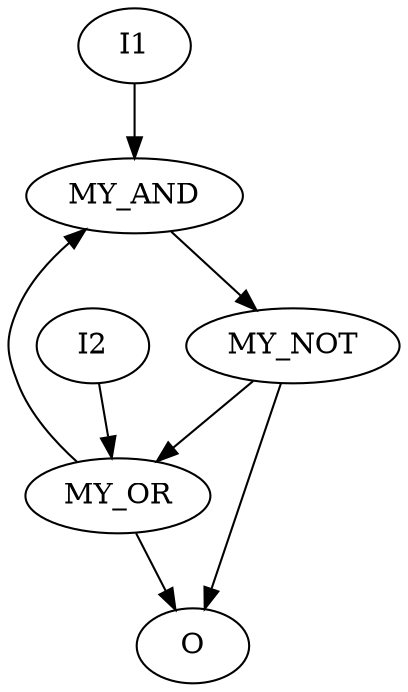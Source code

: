 
digraph test {

I1 [LABEL = "INPUT"];
I2 [LABEL = "INPUT"];

MY_AND [LABEL = "AND2" ];
MY_NOT [LABEL = "NOT" ];
MY_OR [LABEL = "OR2" ];

O [LABEL = "OUTPUT"];

I1 -> MY_AND -> MY_NOT;
MY_OR -> MY_AND;
I2 -> MY_OR -> O;

MY_NOT -> O;

MY_NOT -> MY_OR;


}
